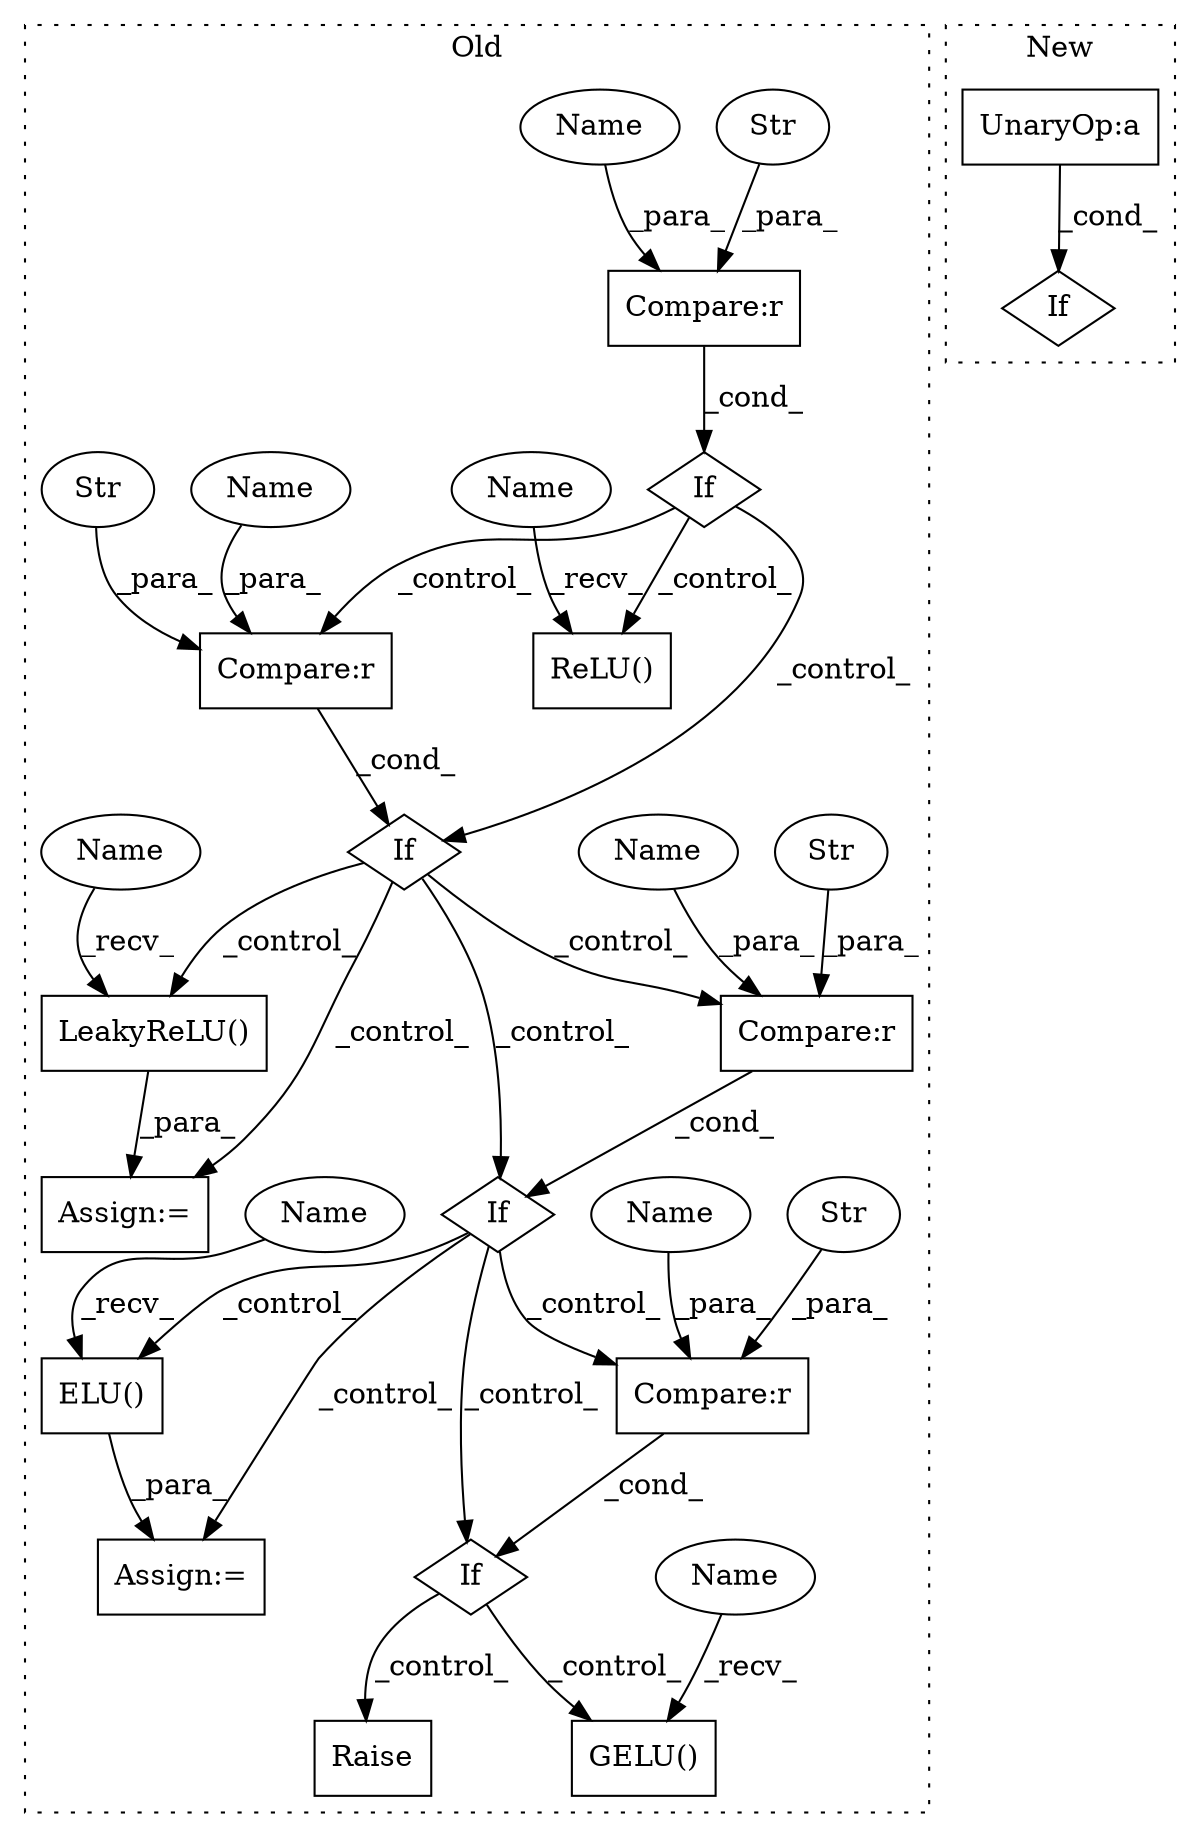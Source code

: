 digraph G {
subgraph cluster0 {
1 [label="ELU()" a="75" s="10037" l="31" shape="box"];
3 [label="If" a="96" s="9769,9795" l="3,14" shape="diamond"];
4 [label="GELU()" a="75" s="10137" l="9" shape="box"];
5 [label="If" a="96" s="9983,10005" l="0,14" shape="diamond"];
6 [label="Compare:r" a="40" s="9983" l="22" shape="box"];
7 [label="If" a="96" s="9862,9891" l="0,14" shape="diamond"];
8 [label="Compare:r" a="40" s="10082" l="23" shape="box"];
9 [label="If" a="96" s="10082,10105" l="0,14" shape="diamond"];
10 [label="Str" a="66" s="10000" l="5" shape="ellipse"];
11 [label="Str" a="66" s="10099" l="6" shape="ellipse"];
12 [label="Compare:r" a="40" s="9862" l="29" shape="box"];
13 [label="Compare:r" a="40" s="9772" l="23" shape="box"];
14 [label="Str" a="66" s="9879" l="12" shape="ellipse"];
15 [label="Str" a="66" s="9789" l="6" shape="ellipse"];
16 [label="ReLU()" a="75" s="9827" l="21" shape="box"];
17 [label="Assign:=" a="68" s="9920" l="3" shape="box"];
18 [label="Assign:=" a="68" s="10034" l="3" shape="box"];
19 [label="LeakyReLU()" a="75" s="9923" l="46" shape="box"];
21 [label="Raise" a="91" s="10173" l="6" shape="box"];
22 [label="Name" a="87" s="10137" l="2" shape="ellipse"];
23 [label="Name" a="87" s="9923" l="2" shape="ellipse"];
24 [label="Name" a="87" s="10037" l="2" shape="ellipse"];
25 [label="Name" a="87" s="9827" l="2" shape="ellipse"];
26 [label="Name" a="87" s="9772" l="13" shape="ellipse"];
27 [label="Name" a="87" s="10082" l="13" shape="ellipse"];
28 [label="Name" a="87" s="9983" l="13" shape="ellipse"];
29 [label="Name" a="87" s="9862" l="13" shape="ellipse"];
label = "Old";
style="dotted";
}
subgraph cluster1 {
2 [label="If" a="96" s="8869,8886" l="3,18" shape="diamond"];
20 [label="UnaryOp:a" a="61" s="8872" l="14" shape="box"];
label = "New";
style="dotted";
}
1 -> 18 [label="_para_"];
3 -> 12 [label="_control_"];
3 -> 16 [label="_control_"];
3 -> 7 [label="_control_"];
5 -> 9 [label="_control_"];
5 -> 1 [label="_control_"];
5 -> 8 [label="_control_"];
5 -> 18 [label="_control_"];
6 -> 5 [label="_cond_"];
7 -> 5 [label="_control_"];
7 -> 6 [label="_control_"];
7 -> 17 [label="_control_"];
7 -> 19 [label="_control_"];
8 -> 9 [label="_cond_"];
9 -> 4 [label="_control_"];
9 -> 21 [label="_control_"];
10 -> 6 [label="_para_"];
11 -> 8 [label="_para_"];
12 -> 7 [label="_cond_"];
13 -> 3 [label="_cond_"];
14 -> 12 [label="_para_"];
15 -> 13 [label="_para_"];
19 -> 17 [label="_para_"];
20 -> 2 [label="_cond_"];
22 -> 4 [label="_recv_"];
23 -> 19 [label="_recv_"];
24 -> 1 [label="_recv_"];
25 -> 16 [label="_recv_"];
26 -> 13 [label="_para_"];
27 -> 8 [label="_para_"];
28 -> 6 [label="_para_"];
29 -> 12 [label="_para_"];
}